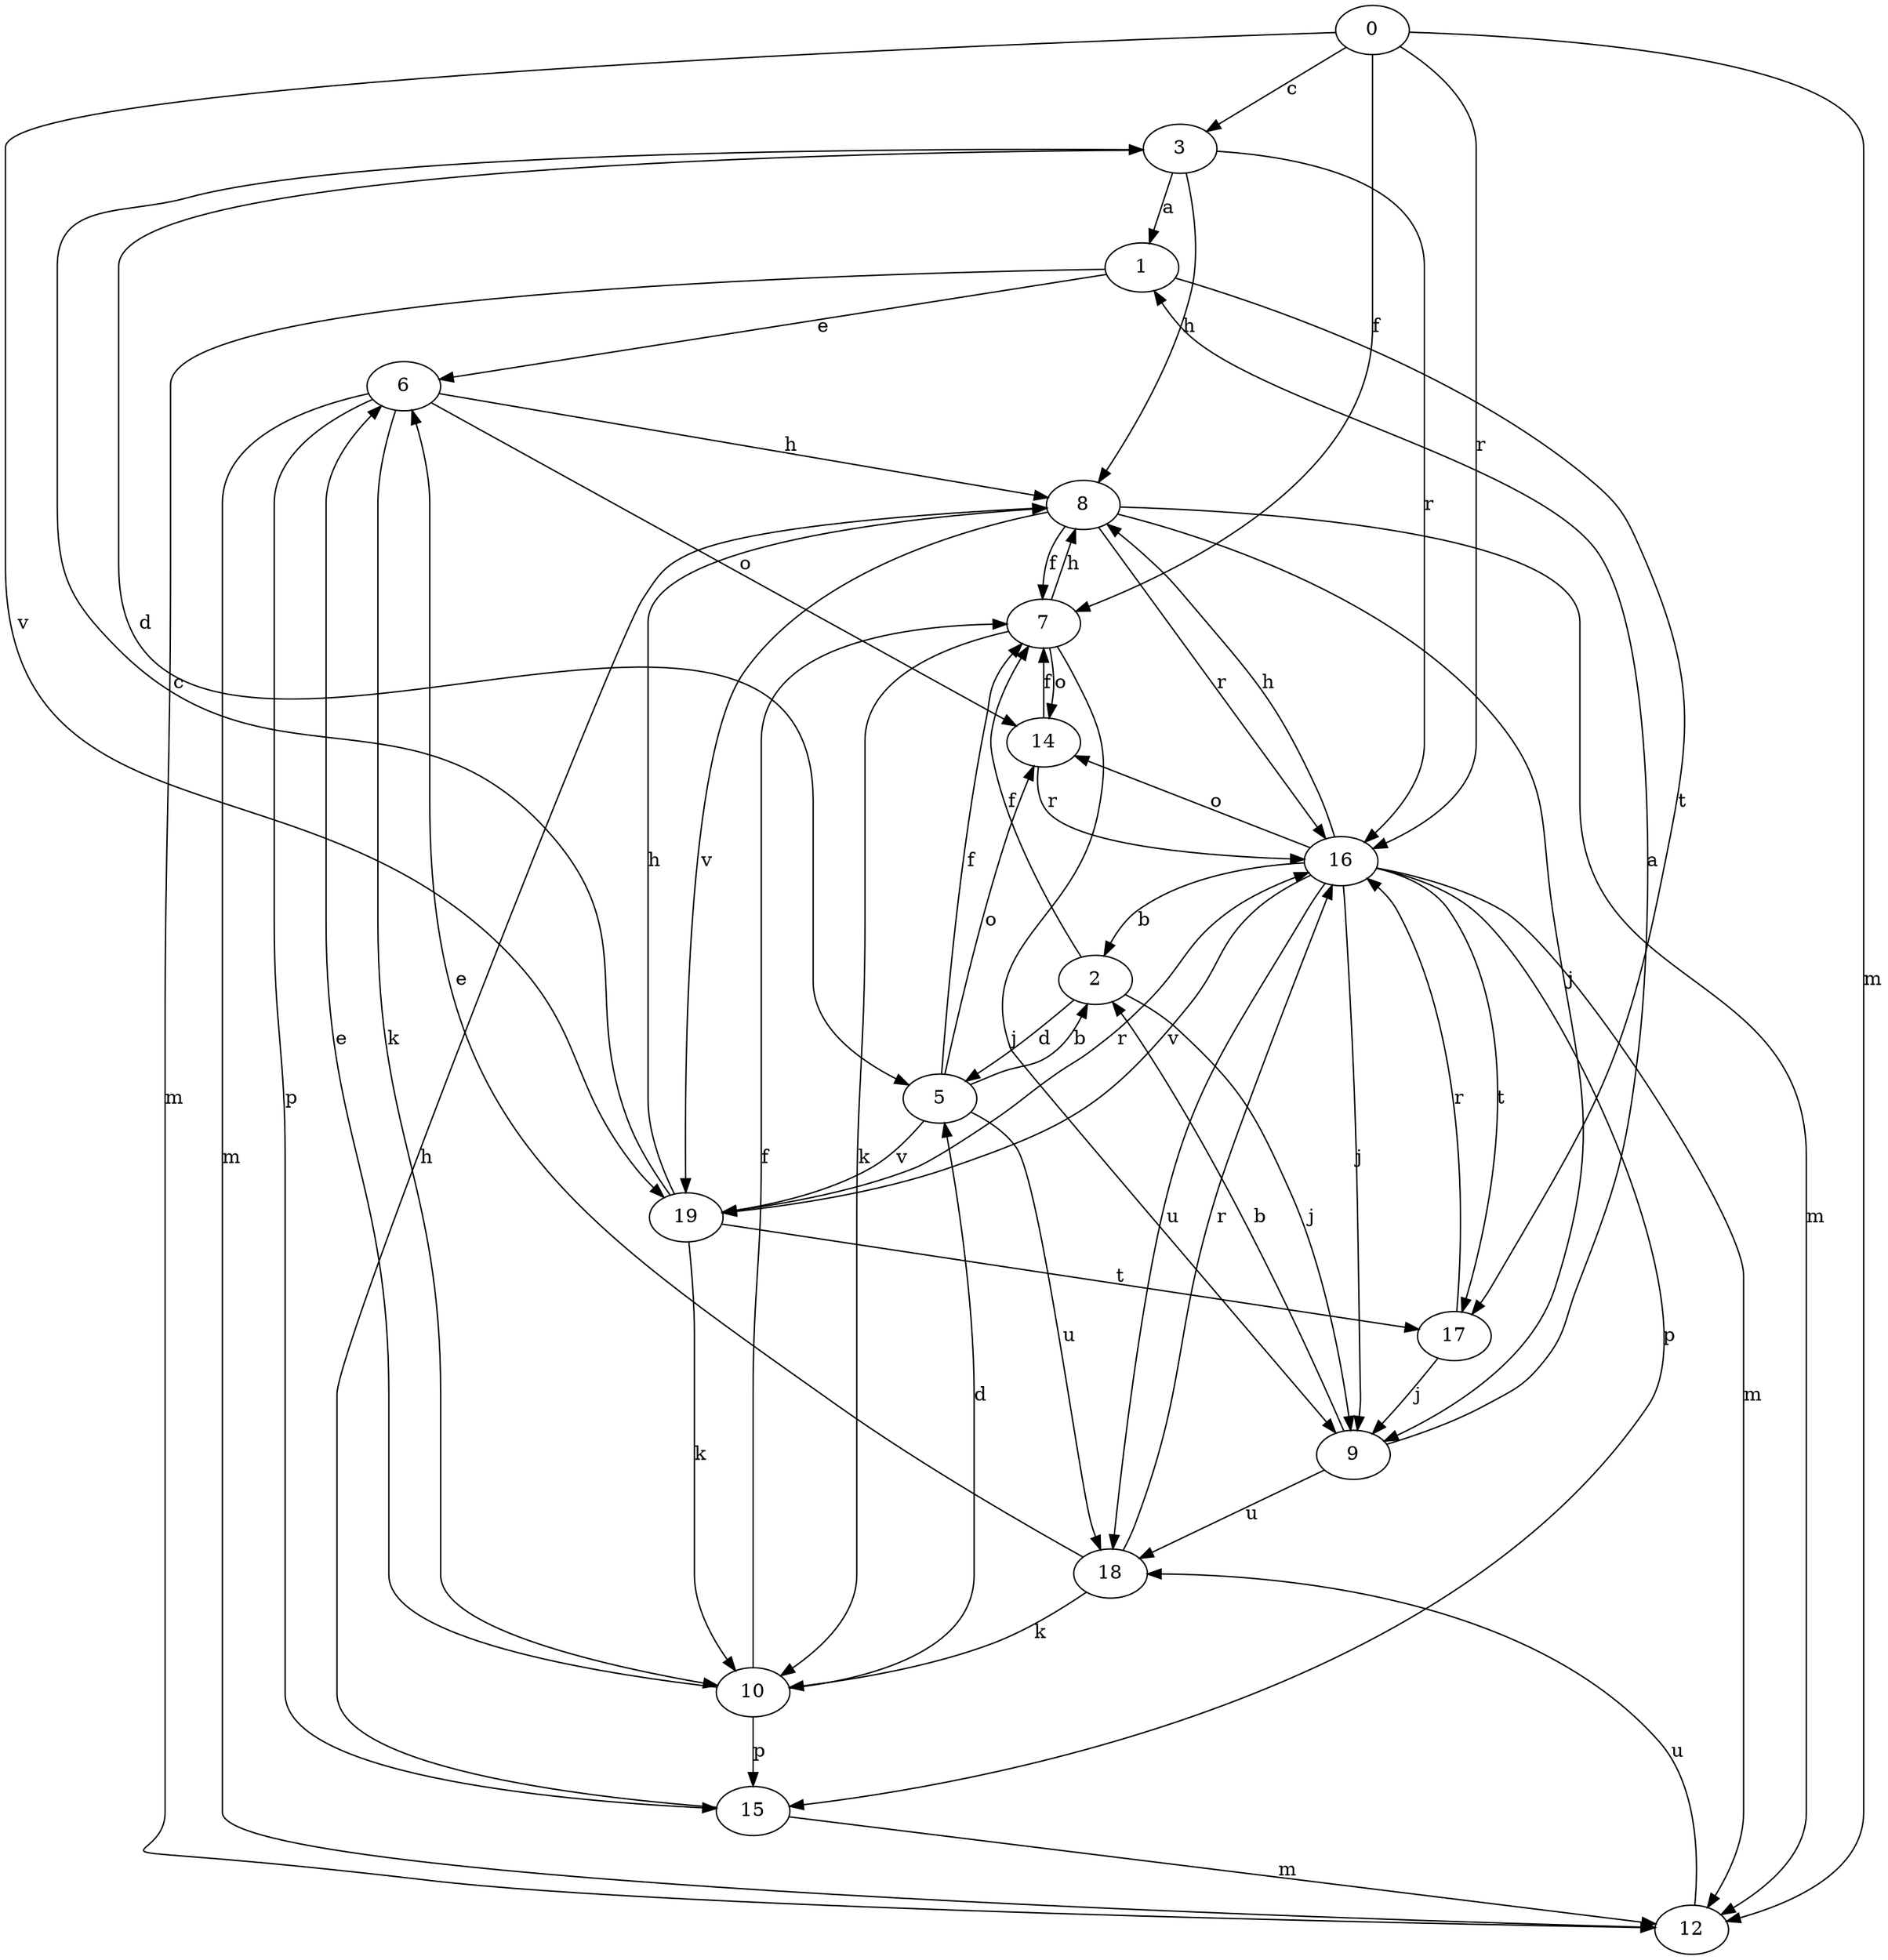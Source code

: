 strict digraph  {
0;
1;
2;
3;
5;
6;
7;
8;
9;
10;
12;
14;
15;
16;
17;
18;
19;
0 -> 3  [label=c];
0 -> 7  [label=f];
0 -> 12  [label=m];
0 -> 16  [label=r];
0 -> 19  [label=v];
1 -> 6  [label=e];
1 -> 12  [label=m];
1 -> 17  [label=t];
2 -> 5  [label=d];
2 -> 7  [label=f];
2 -> 9  [label=j];
3 -> 1  [label=a];
3 -> 5  [label=d];
3 -> 8  [label=h];
3 -> 16  [label=r];
5 -> 2  [label=b];
5 -> 7  [label=f];
5 -> 14  [label=o];
5 -> 18  [label=u];
5 -> 19  [label=v];
6 -> 8  [label=h];
6 -> 10  [label=k];
6 -> 12  [label=m];
6 -> 14  [label=o];
6 -> 15  [label=p];
7 -> 8  [label=h];
7 -> 9  [label=j];
7 -> 10  [label=k];
7 -> 14  [label=o];
8 -> 7  [label=f];
8 -> 9  [label=j];
8 -> 12  [label=m];
8 -> 16  [label=r];
8 -> 19  [label=v];
9 -> 1  [label=a];
9 -> 2  [label=b];
9 -> 18  [label=u];
10 -> 5  [label=d];
10 -> 6  [label=e];
10 -> 7  [label=f];
10 -> 15  [label=p];
12 -> 18  [label=u];
14 -> 7  [label=f];
14 -> 16  [label=r];
15 -> 8  [label=h];
15 -> 12  [label=m];
16 -> 2  [label=b];
16 -> 8  [label=h];
16 -> 9  [label=j];
16 -> 12  [label=m];
16 -> 14  [label=o];
16 -> 15  [label=p];
16 -> 17  [label=t];
16 -> 18  [label=u];
16 -> 19  [label=v];
17 -> 9  [label=j];
17 -> 16  [label=r];
18 -> 6  [label=e];
18 -> 10  [label=k];
18 -> 16  [label=r];
19 -> 3  [label=c];
19 -> 8  [label=h];
19 -> 10  [label=k];
19 -> 16  [label=r];
19 -> 17  [label=t];
}

